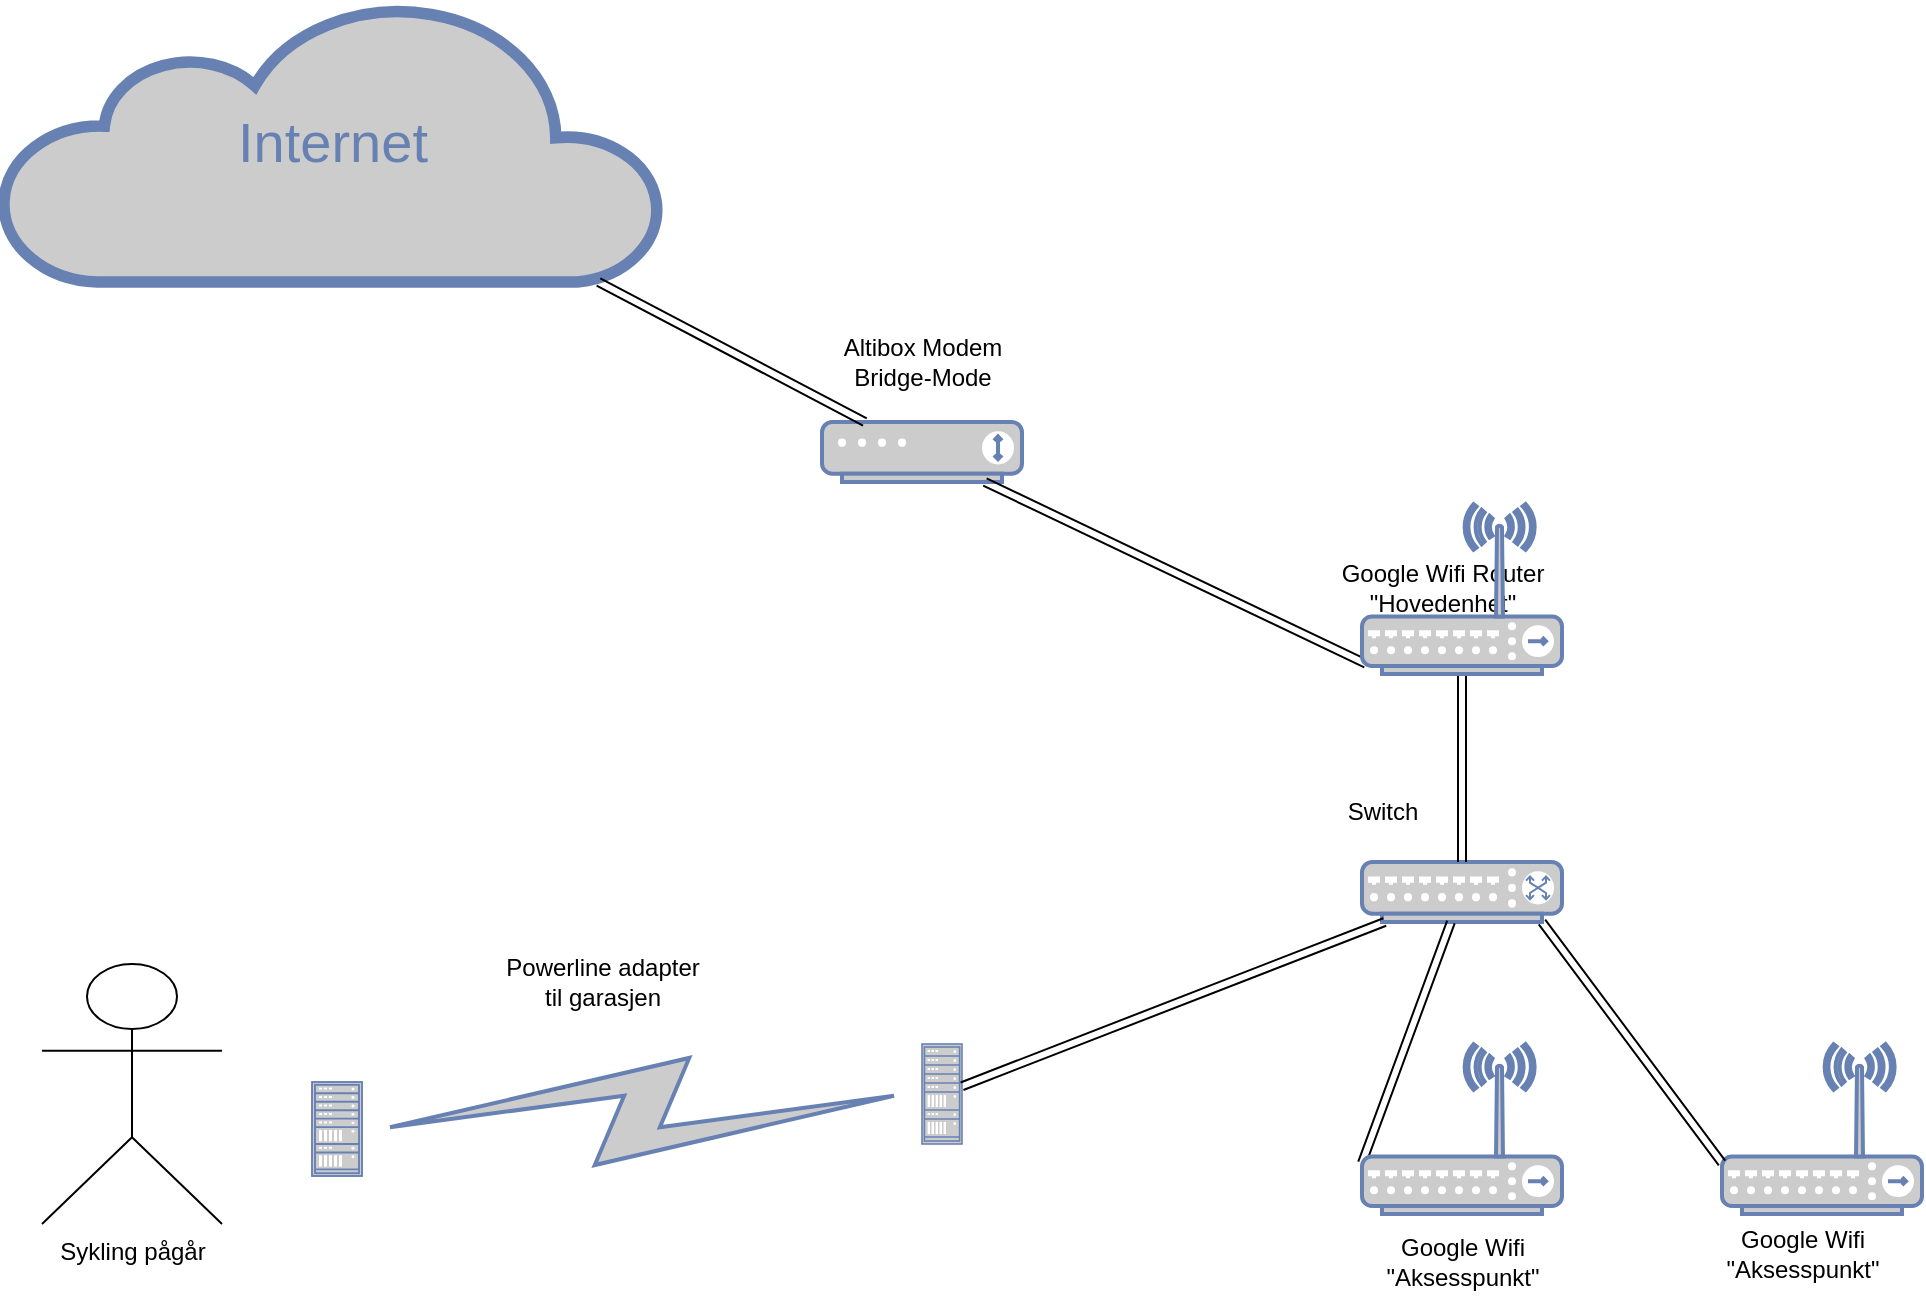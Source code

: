 <mxfile version="26.0.16">
  <diagram name="Page-1" id="bfe91b75-5d2c-26a0-9c1d-138518896778">
    <mxGraphModel dx="1313" dy="956" grid="1" gridSize="10" guides="1" tooltips="1" connect="1" arrows="1" fold="1" page="1" pageScale="1" pageWidth="1100" pageHeight="850" background="none" math="0" shadow="0">
      <root>
        <mxCell id="0" />
        <mxCell id="1" parent="0" />
        <mxCell id="7c3789c024ecab99-53" value="Internet" style="html=1;fillColor=#CCCCCC;strokeColor=#6881B3;gradientColor=none;gradientDirection=north;strokeWidth=2;shape=mxgraph.networks.cloud;fontColor=#6881B3;rounded=0;shadow=0;comic=0;align=center;fontSize=28;" parent="1" vertex="1">
          <mxGeometry x="80" y="140" width="330" height="140" as="geometry" />
        </mxCell>
        <mxCell id="GseCTgI2wIyG1fMFKfBw-1" value="" style="fontColor=#0066CC;verticalAlign=top;verticalLabelPosition=bottom;labelPosition=center;align=center;html=1;outlineConnect=0;fillColor=#CCCCCC;strokeColor=#6881B3;gradientColor=none;gradientDirection=north;strokeWidth=2;shape=mxgraph.networks.modem;" vertex="1" parent="1">
          <mxGeometry x="490" y="350" width="100" height="30" as="geometry" />
        </mxCell>
        <mxCell id="GseCTgI2wIyG1fMFKfBw-4" value="" style="shape=link;html=1;rounded=0;" edge="1" parent="1" source="7c3789c024ecab99-53" target="GseCTgI2wIyG1fMFKfBw-1">
          <mxGeometry width="100" relative="1" as="geometry">
            <mxPoint x="240" y="420" as="sourcePoint" />
            <mxPoint x="340" y="420" as="targetPoint" />
          </mxGeometry>
        </mxCell>
        <mxCell id="GseCTgI2wIyG1fMFKfBw-6" value="" style="shape=link;html=1;rounded=0;entryX=0.02;entryY=0.94;entryDx=0;entryDy=0;entryPerimeter=0;" edge="1" parent="1" source="GseCTgI2wIyG1fMFKfBw-1" target="GseCTgI2wIyG1fMFKfBw-12">
          <mxGeometry width="100" relative="1" as="geometry">
            <mxPoint x="820" y="740" as="sourcePoint" />
            <mxPoint x="761.0" y="450" as="targetPoint" />
          </mxGeometry>
        </mxCell>
        <mxCell id="GseCTgI2wIyG1fMFKfBw-7" value="&lt;div&gt;Altibox Modem&lt;/div&gt;&lt;div&gt;Bridge-Mode&lt;/div&gt;" style="text;html=1;align=center;verticalAlign=middle;resizable=0;points=[];autosize=1;strokeColor=none;fillColor=none;" vertex="1" parent="1">
          <mxGeometry x="490" y="300" width="100" height="40" as="geometry" />
        </mxCell>
        <mxCell id="GseCTgI2wIyG1fMFKfBw-8" value="&lt;div&gt;Google Wifi Router&lt;/div&gt;&lt;div&gt;&quot;Hovedenhet&quot;&lt;/div&gt;" style="text;html=1;align=center;verticalAlign=middle;resizable=0;points=[];autosize=1;strokeColor=none;fillColor=none;" vertex="1" parent="1">
          <mxGeometry x="740" y="413" width="120" height="40" as="geometry" />
        </mxCell>
        <mxCell id="GseCTgI2wIyG1fMFKfBw-9" value="" style="fontColor=#0066CC;verticalAlign=top;verticalLabelPosition=bottom;labelPosition=center;align=center;html=1;outlineConnect=0;fillColor=#CCCCCC;strokeColor=#6881B3;gradientColor=none;gradientDirection=north;strokeWidth=2;shape=mxgraph.networks.switch;" vertex="1" parent="1">
          <mxGeometry x="760" y="570" width="100" height="30" as="geometry" />
        </mxCell>
        <mxCell id="GseCTgI2wIyG1fMFKfBw-10" value="" style="shape=link;html=1;rounded=0;exitX=0.5;exitY=0;exitDx=0;exitDy=0;exitPerimeter=0;" edge="1" parent="1" source="GseCTgI2wIyG1fMFKfBw-9" target="GseCTgI2wIyG1fMFKfBw-12">
          <mxGeometry width="100" relative="1" as="geometry">
            <mxPoint x="490" y="520" as="sourcePoint" />
            <mxPoint x="800" y="480" as="targetPoint" />
          </mxGeometry>
        </mxCell>
        <mxCell id="GseCTgI2wIyG1fMFKfBw-11" value="Switch" style="text;html=1;align=center;verticalAlign=middle;resizable=0;points=[];autosize=1;strokeColor=none;fillColor=none;" vertex="1" parent="1">
          <mxGeometry x="740" y="530" width="60" height="30" as="geometry" />
        </mxCell>
        <mxCell id="GseCTgI2wIyG1fMFKfBw-12" value="" style="fontColor=#0066CC;verticalAlign=top;verticalLabelPosition=bottom;labelPosition=center;align=center;html=1;outlineConnect=0;fillColor=#CCCCCC;strokeColor=#6881B3;gradientColor=none;gradientDirection=north;strokeWidth=2;shape=mxgraph.networks.wireless_hub;" vertex="1" parent="1">
          <mxGeometry x="760" y="391" width="100" height="85" as="geometry" />
        </mxCell>
        <mxCell id="GseCTgI2wIyG1fMFKfBw-13" value="" style="shape=link;html=1;rounded=0;exitX=0;exitY=0.7;exitDx=0;exitDy=0;exitPerimeter=0;" edge="1" parent="1" source="GseCTgI2wIyG1fMFKfBw-15" target="GseCTgI2wIyG1fMFKfBw-9">
          <mxGeometry width="100" relative="1" as="geometry">
            <mxPoint x="370" y="600" as="sourcePoint" />
            <mxPoint x="470" y="600" as="targetPoint" />
          </mxGeometry>
        </mxCell>
        <mxCell id="GseCTgI2wIyG1fMFKfBw-14" value="" style="fontColor=#0066CC;verticalAlign=top;verticalLabelPosition=bottom;labelPosition=center;align=center;html=1;outlineConnect=0;fillColor=#CCCCCC;strokeColor=#6881B3;gradientColor=none;gradientDirection=north;strokeWidth=2;shape=mxgraph.networks.wireless_hub;" vertex="1" parent="1">
          <mxGeometry x="940" y="661" width="100" height="85" as="geometry" />
        </mxCell>
        <mxCell id="GseCTgI2wIyG1fMFKfBw-15" value="" style="fontColor=#0066CC;verticalAlign=top;verticalLabelPosition=bottom;labelPosition=center;align=center;html=1;outlineConnect=0;fillColor=#CCCCCC;strokeColor=#6881B3;gradientColor=none;gradientDirection=north;strokeWidth=2;shape=mxgraph.networks.wireless_hub;" vertex="1" parent="1">
          <mxGeometry x="760" y="661" width="100" height="85" as="geometry" />
        </mxCell>
        <mxCell id="GseCTgI2wIyG1fMFKfBw-16" style="edgeStyle=orthogonalEdgeStyle;rounded=0;orthogonalLoop=1;jettySize=auto;html=1;exitX=0.5;exitY=1;exitDx=0;exitDy=0;exitPerimeter=0;" edge="1" parent="1" source="GseCTgI2wIyG1fMFKfBw-15" target="GseCTgI2wIyG1fMFKfBw-15">
          <mxGeometry relative="1" as="geometry" />
        </mxCell>
        <mxCell id="GseCTgI2wIyG1fMFKfBw-17" value="" style="shape=link;html=1;rounded=0;entryX=0.9;entryY=1;entryDx=0;entryDy=0;entryPerimeter=0;exitX=0;exitY=0.7;exitDx=0;exitDy=0;exitPerimeter=0;" edge="1" parent="1" source="GseCTgI2wIyG1fMFKfBw-14" target="GseCTgI2wIyG1fMFKfBw-9">
          <mxGeometry width="100" relative="1" as="geometry">
            <mxPoint x="510" y="700" as="sourcePoint" />
            <mxPoint x="610" y="700" as="targetPoint" />
          </mxGeometry>
        </mxCell>
        <mxCell id="GseCTgI2wIyG1fMFKfBw-18" value="&lt;div&gt;Google Wifi&lt;/div&gt;&lt;div&gt;&quot;Aksesspunkt&quot;&lt;/div&gt;" style="text;html=1;align=center;verticalAlign=middle;resizable=0;points=[];autosize=1;strokeColor=none;fillColor=none;" vertex="1" parent="1">
          <mxGeometry x="760" y="750" width="100" height="40" as="geometry" />
        </mxCell>
        <mxCell id="GseCTgI2wIyG1fMFKfBw-19" value="&lt;div&gt;Google Wifi&lt;/div&gt;&lt;div&gt;&quot;Aksesspunkt&quot;&lt;/div&gt;" style="text;html=1;align=center;verticalAlign=middle;resizable=0;points=[];autosize=1;strokeColor=none;fillColor=none;" vertex="1" parent="1">
          <mxGeometry x="930" y="746" width="100" height="40" as="geometry" />
        </mxCell>
        <mxCell id="GseCTgI2wIyG1fMFKfBw-22" value="" style="fontColor=#0066CC;verticalAlign=top;verticalLabelPosition=bottom;labelPosition=center;align=center;html=1;outlineConnect=0;fillColor=#CCCCCC;strokeColor=#6881B3;gradientColor=none;gradientDirection=north;strokeWidth=2;shape=mxgraph.networks.rack;" vertex="1" parent="1">
          <mxGeometry x="540" y="661" width="20" height="50" as="geometry" />
        </mxCell>
        <mxCell id="GseCTgI2wIyG1fMFKfBw-23" value="" style="shape=link;html=1;rounded=0;" edge="1" parent="1" source="GseCTgI2wIyG1fMFKfBw-22" target="GseCTgI2wIyG1fMFKfBw-9">
          <mxGeometry width="100" relative="1" as="geometry">
            <mxPoint x="510" y="700" as="sourcePoint" />
            <mxPoint x="610" y="700" as="targetPoint" />
          </mxGeometry>
        </mxCell>
        <mxCell id="GseCTgI2wIyG1fMFKfBw-36" value="" style="html=1;outlineConnect=0;fillColor=#CCCCCC;strokeColor=#6881B3;gradientColor=none;gradientDirection=north;strokeWidth=2;shape=mxgraph.networks.comm_link_edge;html=1;rounded=0;entryX=0;entryY=0.5;entryDx=0;entryDy=0;entryPerimeter=0;exitX=1;exitY=0.5;exitDx=0;exitDy=0;exitPerimeter=0;" edge="1" parent="1" source="GseCTgI2wIyG1fMFKfBw-37" target="GseCTgI2wIyG1fMFKfBw-22">
          <mxGeometry width="100" height="100" relative="1" as="geometry">
            <mxPoint x="350" y="761" as="sourcePoint" />
            <mxPoint x="450" y="661" as="targetPoint" />
          </mxGeometry>
        </mxCell>
        <mxCell id="GseCTgI2wIyG1fMFKfBw-37" value="" style="fontColor=#0066CC;verticalAlign=top;verticalLabelPosition=bottom;labelPosition=center;align=center;html=1;outlineConnect=0;fillColor=#CCCCCC;strokeColor=#6881B3;gradientColor=none;gradientDirection=north;strokeWidth=2;shape=mxgraph.networks.rack;" vertex="1" parent="1">
          <mxGeometry x="235" y="680" width="25" height="47" as="geometry" />
        </mxCell>
        <mxCell id="GseCTgI2wIyG1fMFKfBw-39" value="&lt;div&gt;Powerline adapter&lt;/div&gt;&lt;div&gt;til garasjen&lt;/div&gt;" style="text;html=1;align=center;verticalAlign=middle;resizable=0;points=[];autosize=1;strokeColor=none;fillColor=none;" vertex="1" parent="1">
          <mxGeometry x="320" y="610" width="120" height="40" as="geometry" />
        </mxCell>
        <mxCell id="GseCTgI2wIyG1fMFKfBw-40" value="Sykling pågår" style="shape=umlActor;verticalLabelPosition=bottom;verticalAlign=top;html=1;outlineConnect=0;" vertex="1" parent="1">
          <mxGeometry x="100" y="621" width="90" height="130" as="geometry" />
        </mxCell>
      </root>
    </mxGraphModel>
  </diagram>
</mxfile>
